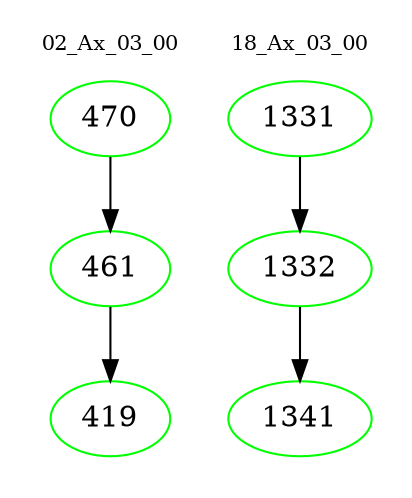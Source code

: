 digraph{
subgraph cluster_0 {
color = white
label = "02_Ax_03_00";
fontsize=10;
T0_470 [label="470", color="green"]
T0_470 -> T0_461 [color="black"]
T0_461 [label="461", color="green"]
T0_461 -> T0_419 [color="black"]
T0_419 [label="419", color="green"]
}
subgraph cluster_1 {
color = white
label = "18_Ax_03_00";
fontsize=10;
T1_1331 [label="1331", color="green"]
T1_1331 -> T1_1332 [color="black"]
T1_1332 [label="1332", color="green"]
T1_1332 -> T1_1341 [color="black"]
T1_1341 [label="1341", color="green"]
}
}
